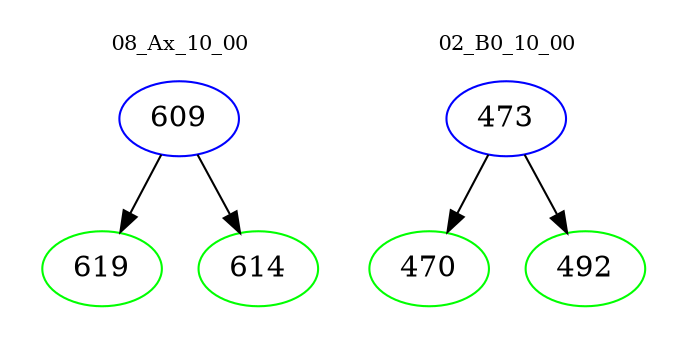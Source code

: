 digraph{
subgraph cluster_0 {
color = white
label = "08_Ax_10_00";
fontsize=10;
T0_609 [label="609", color="blue"]
T0_609 -> T0_619 [color="black"]
T0_619 [label="619", color="green"]
T0_609 -> T0_614 [color="black"]
T0_614 [label="614", color="green"]
}
subgraph cluster_1 {
color = white
label = "02_B0_10_00";
fontsize=10;
T1_473 [label="473", color="blue"]
T1_473 -> T1_470 [color="black"]
T1_470 [label="470", color="green"]
T1_473 -> T1_492 [color="black"]
T1_492 [label="492", color="green"]
}
}
